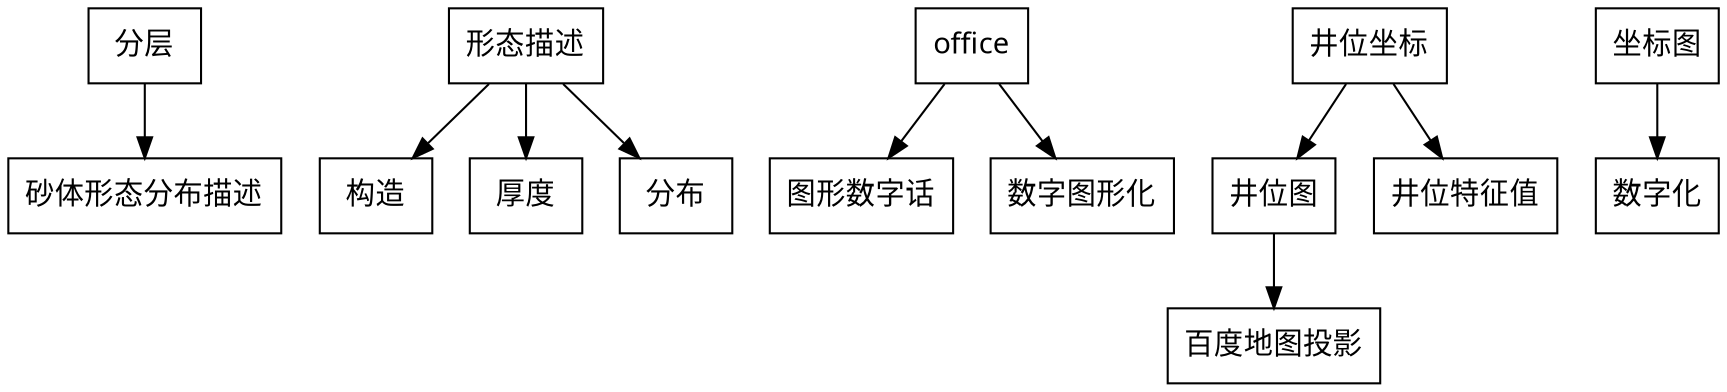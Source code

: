 digraph developedGeology
{

edge [fontname="FangSong"];

node [shape=box, fontname="Aral" size="20,20"];

{
	分层->砂体形态分布描述;
	形态描述->构造;
	形态描述->厚度;
	形态描述->分布;
}

{
    office->图形数字话;
	office->数字图形化;
}

{

	井位坐标->井位图->百度地图投影;
	井位坐标->井位特征值;
	坐标图->数字化;
}
  
}